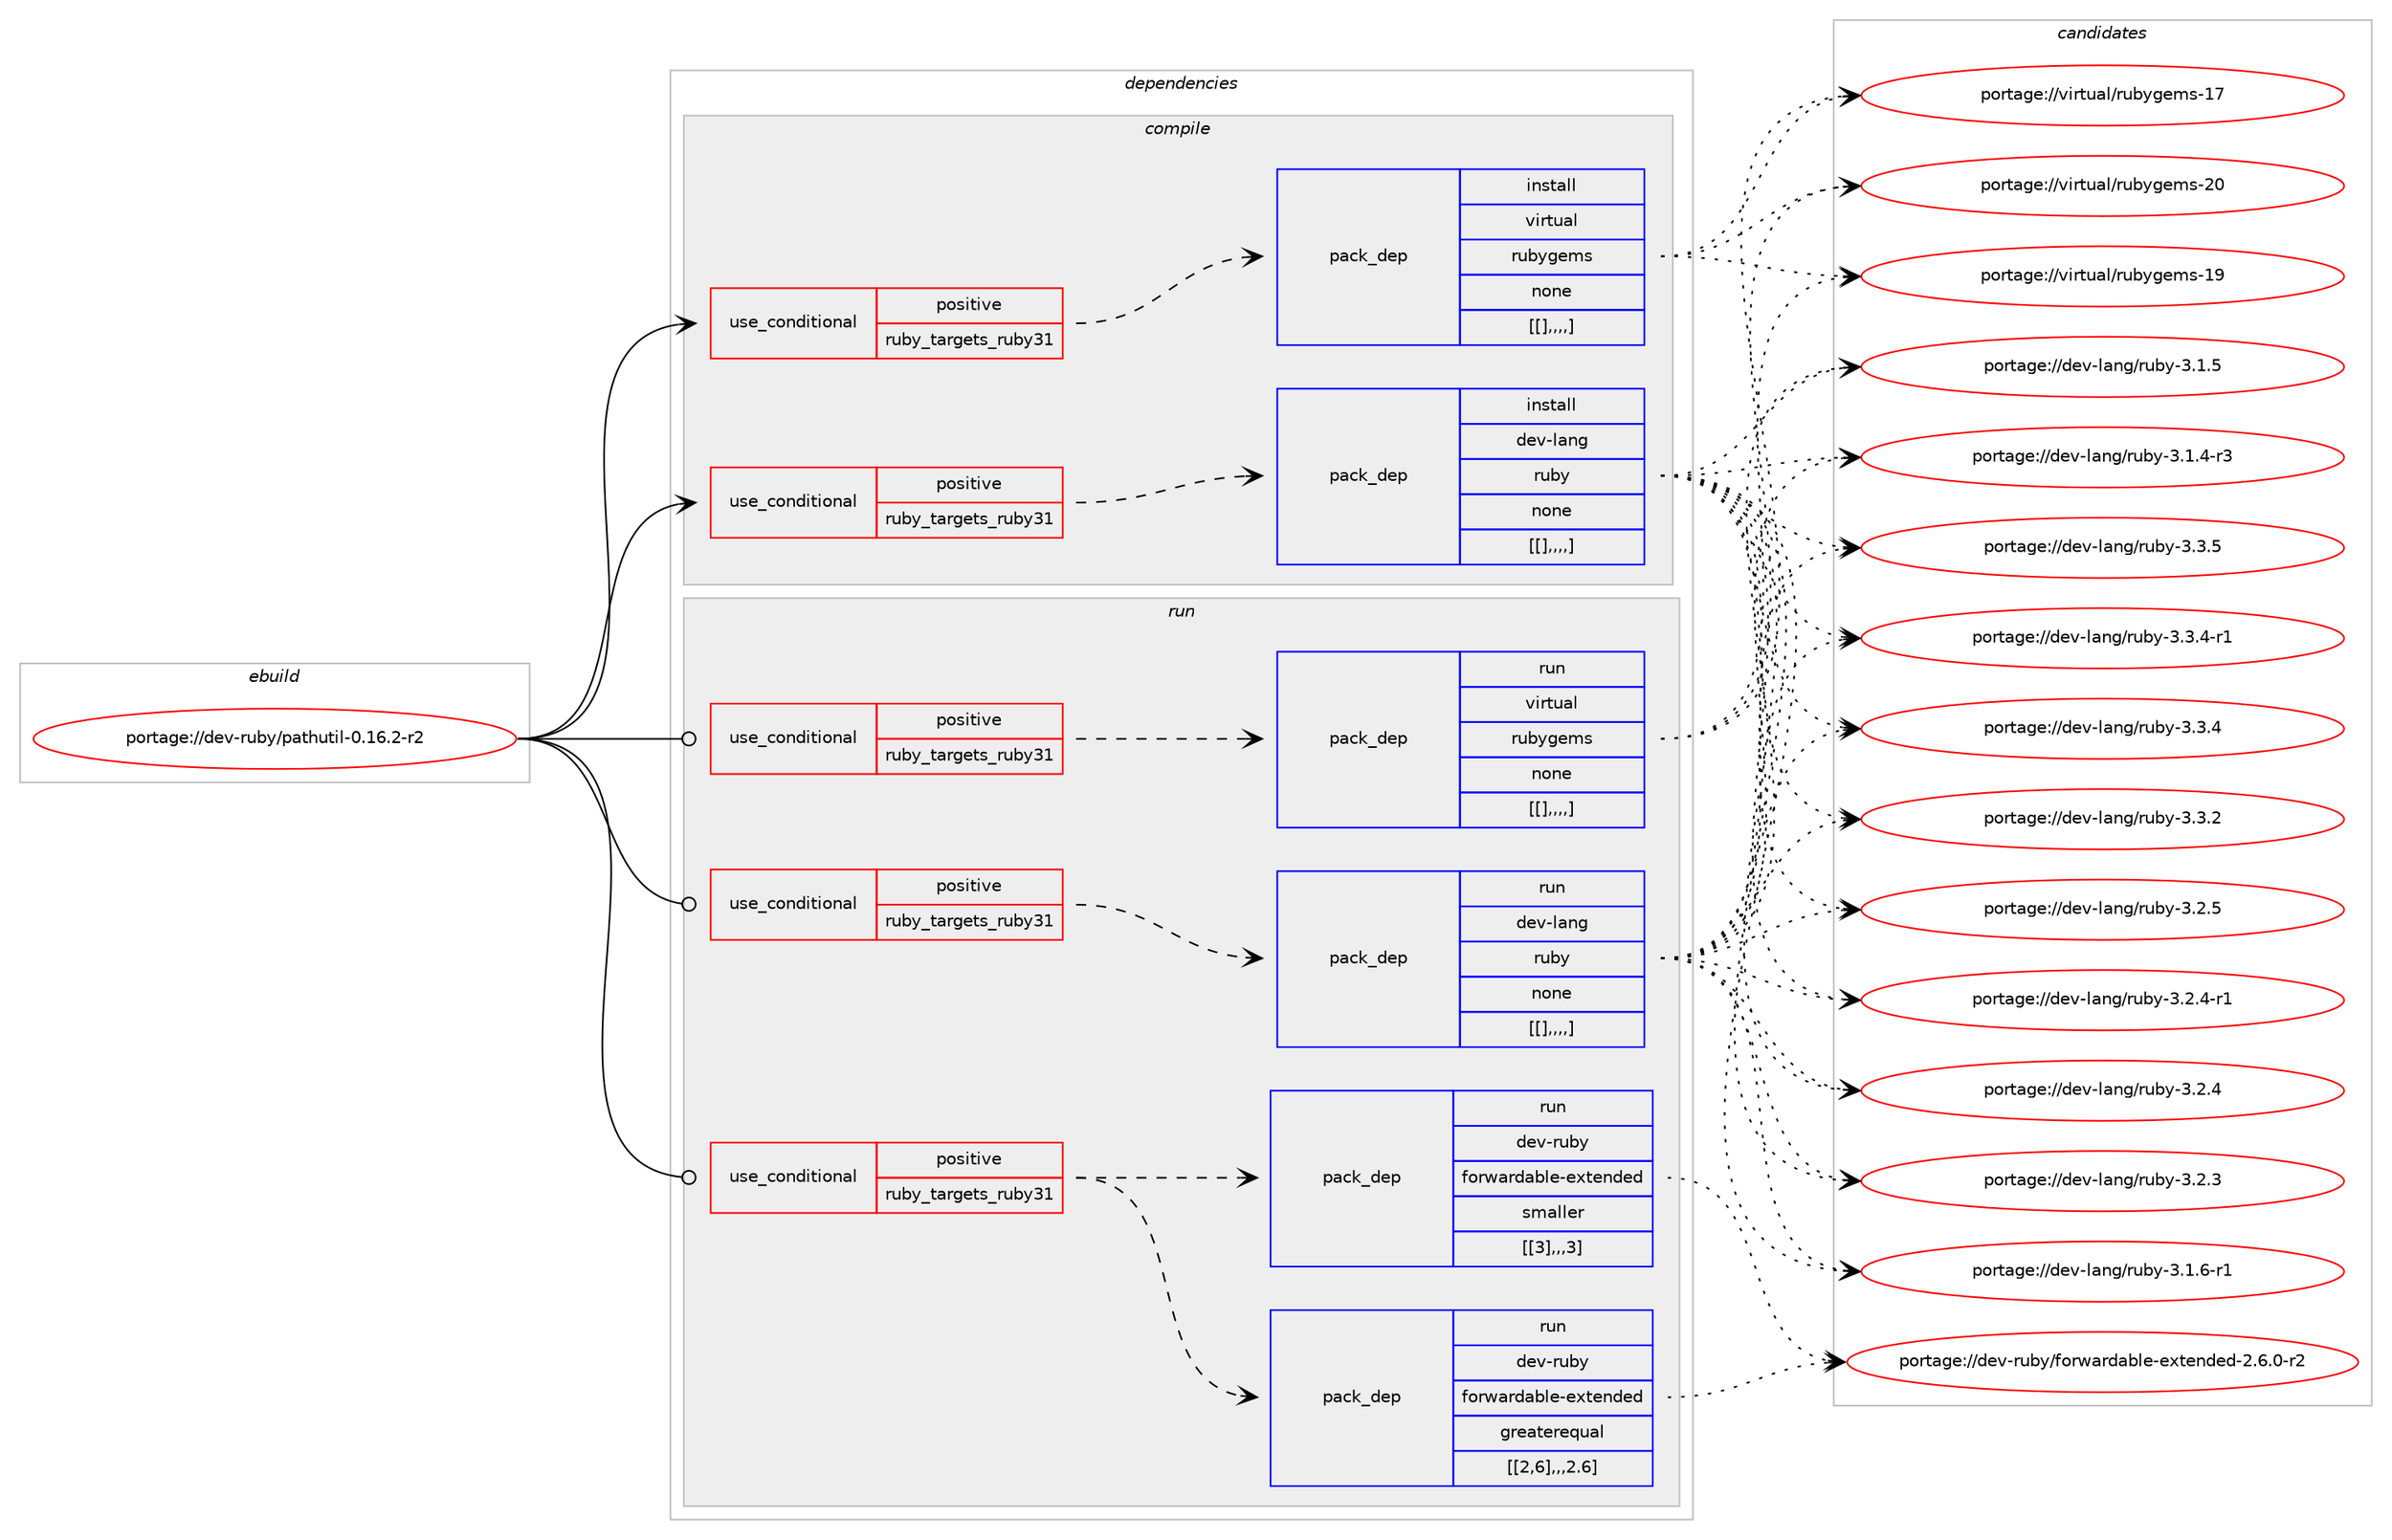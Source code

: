 digraph prolog {

# *************
# Graph options
# *************

newrank=true;
concentrate=true;
compound=true;
graph [rankdir=LR,fontname=Helvetica,fontsize=10,ranksep=1.5];#, ranksep=2.5, nodesep=0.2];
edge  [arrowhead=vee];
node  [fontname=Helvetica,fontsize=10];

# **********
# The ebuild
# **********

subgraph cluster_leftcol {
color=gray;
label=<<i>ebuild</i>>;
id [label="portage://dev-ruby/pathutil-0.16.2-r2", color=red, width=4, href="../dev-ruby/pathutil-0.16.2-r2.svg"];
}

# ****************
# The dependencies
# ****************

subgraph cluster_midcol {
color=gray;
label=<<i>dependencies</i>>;
subgraph cluster_compile {
fillcolor="#eeeeee";
style=filled;
label=<<i>compile</i>>;
subgraph cond53809 {
dependency196777 [label=<<TABLE BORDER="0" CELLBORDER="1" CELLSPACING="0" CELLPADDING="4"><TR><TD ROWSPAN="3" CELLPADDING="10">use_conditional</TD></TR><TR><TD>positive</TD></TR><TR><TD>ruby_targets_ruby31</TD></TR></TABLE>>, shape=none, color=red];
subgraph pack141623 {
dependency196778 [label=<<TABLE BORDER="0" CELLBORDER="1" CELLSPACING="0" CELLPADDING="4" WIDTH="220"><TR><TD ROWSPAN="6" CELLPADDING="30">pack_dep</TD></TR><TR><TD WIDTH="110">install</TD></TR><TR><TD>dev-lang</TD></TR><TR><TD>ruby</TD></TR><TR><TD>none</TD></TR><TR><TD>[[],,,,]</TD></TR></TABLE>>, shape=none, color=blue];
}
dependency196777:e -> dependency196778:w [weight=20,style="dashed",arrowhead="vee"];
}
id:e -> dependency196777:w [weight=20,style="solid",arrowhead="vee"];
subgraph cond53810 {
dependency196779 [label=<<TABLE BORDER="0" CELLBORDER="1" CELLSPACING="0" CELLPADDING="4"><TR><TD ROWSPAN="3" CELLPADDING="10">use_conditional</TD></TR><TR><TD>positive</TD></TR><TR><TD>ruby_targets_ruby31</TD></TR></TABLE>>, shape=none, color=red];
subgraph pack141624 {
dependency196780 [label=<<TABLE BORDER="0" CELLBORDER="1" CELLSPACING="0" CELLPADDING="4" WIDTH="220"><TR><TD ROWSPAN="6" CELLPADDING="30">pack_dep</TD></TR><TR><TD WIDTH="110">install</TD></TR><TR><TD>virtual</TD></TR><TR><TD>rubygems</TD></TR><TR><TD>none</TD></TR><TR><TD>[[],,,,]</TD></TR></TABLE>>, shape=none, color=blue];
}
dependency196779:e -> dependency196780:w [weight=20,style="dashed",arrowhead="vee"];
}
id:e -> dependency196779:w [weight=20,style="solid",arrowhead="vee"];
}
subgraph cluster_compileandrun {
fillcolor="#eeeeee";
style=filled;
label=<<i>compile and run</i>>;
}
subgraph cluster_run {
fillcolor="#eeeeee";
style=filled;
label=<<i>run</i>>;
subgraph cond53811 {
dependency196781 [label=<<TABLE BORDER="0" CELLBORDER="1" CELLSPACING="0" CELLPADDING="4"><TR><TD ROWSPAN="3" CELLPADDING="10">use_conditional</TD></TR><TR><TD>positive</TD></TR><TR><TD>ruby_targets_ruby31</TD></TR></TABLE>>, shape=none, color=red];
subgraph pack141625 {
dependency196782 [label=<<TABLE BORDER="0" CELLBORDER="1" CELLSPACING="0" CELLPADDING="4" WIDTH="220"><TR><TD ROWSPAN="6" CELLPADDING="30">pack_dep</TD></TR><TR><TD WIDTH="110">run</TD></TR><TR><TD>dev-lang</TD></TR><TR><TD>ruby</TD></TR><TR><TD>none</TD></TR><TR><TD>[[],,,,]</TD></TR></TABLE>>, shape=none, color=blue];
}
dependency196781:e -> dependency196782:w [weight=20,style="dashed",arrowhead="vee"];
}
id:e -> dependency196781:w [weight=20,style="solid",arrowhead="odot"];
subgraph cond53812 {
dependency196783 [label=<<TABLE BORDER="0" CELLBORDER="1" CELLSPACING="0" CELLPADDING="4"><TR><TD ROWSPAN="3" CELLPADDING="10">use_conditional</TD></TR><TR><TD>positive</TD></TR><TR><TD>ruby_targets_ruby31</TD></TR></TABLE>>, shape=none, color=red];
subgraph pack141626 {
dependency196784 [label=<<TABLE BORDER="0" CELLBORDER="1" CELLSPACING="0" CELLPADDING="4" WIDTH="220"><TR><TD ROWSPAN="6" CELLPADDING="30">pack_dep</TD></TR><TR><TD WIDTH="110">run</TD></TR><TR><TD>dev-ruby</TD></TR><TR><TD>forwardable-extended</TD></TR><TR><TD>greaterequal</TD></TR><TR><TD>[[2,6],,,2.6]</TD></TR></TABLE>>, shape=none, color=blue];
}
dependency196783:e -> dependency196784:w [weight=20,style="dashed",arrowhead="vee"];
subgraph pack141627 {
dependency196785 [label=<<TABLE BORDER="0" CELLBORDER="1" CELLSPACING="0" CELLPADDING="4" WIDTH="220"><TR><TD ROWSPAN="6" CELLPADDING="30">pack_dep</TD></TR><TR><TD WIDTH="110">run</TD></TR><TR><TD>dev-ruby</TD></TR><TR><TD>forwardable-extended</TD></TR><TR><TD>smaller</TD></TR><TR><TD>[[3],,,3]</TD></TR></TABLE>>, shape=none, color=blue];
}
dependency196783:e -> dependency196785:w [weight=20,style="dashed",arrowhead="vee"];
}
id:e -> dependency196783:w [weight=20,style="solid",arrowhead="odot"];
subgraph cond53813 {
dependency196786 [label=<<TABLE BORDER="0" CELLBORDER="1" CELLSPACING="0" CELLPADDING="4"><TR><TD ROWSPAN="3" CELLPADDING="10">use_conditional</TD></TR><TR><TD>positive</TD></TR><TR><TD>ruby_targets_ruby31</TD></TR></TABLE>>, shape=none, color=red];
subgraph pack141628 {
dependency196787 [label=<<TABLE BORDER="0" CELLBORDER="1" CELLSPACING="0" CELLPADDING="4" WIDTH="220"><TR><TD ROWSPAN="6" CELLPADDING="30">pack_dep</TD></TR><TR><TD WIDTH="110">run</TD></TR><TR><TD>virtual</TD></TR><TR><TD>rubygems</TD></TR><TR><TD>none</TD></TR><TR><TD>[[],,,,]</TD></TR></TABLE>>, shape=none, color=blue];
}
dependency196786:e -> dependency196787:w [weight=20,style="dashed",arrowhead="vee"];
}
id:e -> dependency196786:w [weight=20,style="solid",arrowhead="odot"];
}
}

# **************
# The candidates
# **************

subgraph cluster_choices {
rank=same;
color=gray;
label=<<i>candidates</i>>;

subgraph choice141623 {
color=black;
nodesep=1;
choice10010111845108971101034711411798121455146514653 [label="portage://dev-lang/ruby-3.3.5", color=red, width=4,href="../dev-lang/ruby-3.3.5.svg"];
choice100101118451089711010347114117981214551465146524511449 [label="portage://dev-lang/ruby-3.3.4-r1", color=red, width=4,href="../dev-lang/ruby-3.3.4-r1.svg"];
choice10010111845108971101034711411798121455146514652 [label="portage://dev-lang/ruby-3.3.4", color=red, width=4,href="../dev-lang/ruby-3.3.4.svg"];
choice10010111845108971101034711411798121455146514650 [label="portage://dev-lang/ruby-3.3.2", color=red, width=4,href="../dev-lang/ruby-3.3.2.svg"];
choice10010111845108971101034711411798121455146504653 [label="portage://dev-lang/ruby-3.2.5", color=red, width=4,href="../dev-lang/ruby-3.2.5.svg"];
choice100101118451089711010347114117981214551465046524511449 [label="portage://dev-lang/ruby-3.2.4-r1", color=red, width=4,href="../dev-lang/ruby-3.2.4-r1.svg"];
choice10010111845108971101034711411798121455146504652 [label="portage://dev-lang/ruby-3.2.4", color=red, width=4,href="../dev-lang/ruby-3.2.4.svg"];
choice10010111845108971101034711411798121455146504651 [label="portage://dev-lang/ruby-3.2.3", color=red, width=4,href="../dev-lang/ruby-3.2.3.svg"];
choice100101118451089711010347114117981214551464946544511449 [label="portage://dev-lang/ruby-3.1.6-r1", color=red, width=4,href="../dev-lang/ruby-3.1.6-r1.svg"];
choice10010111845108971101034711411798121455146494653 [label="portage://dev-lang/ruby-3.1.5", color=red, width=4,href="../dev-lang/ruby-3.1.5.svg"];
choice100101118451089711010347114117981214551464946524511451 [label="portage://dev-lang/ruby-3.1.4-r3", color=red, width=4,href="../dev-lang/ruby-3.1.4-r3.svg"];
dependency196778:e -> choice10010111845108971101034711411798121455146514653:w [style=dotted,weight="100"];
dependency196778:e -> choice100101118451089711010347114117981214551465146524511449:w [style=dotted,weight="100"];
dependency196778:e -> choice10010111845108971101034711411798121455146514652:w [style=dotted,weight="100"];
dependency196778:e -> choice10010111845108971101034711411798121455146514650:w [style=dotted,weight="100"];
dependency196778:e -> choice10010111845108971101034711411798121455146504653:w [style=dotted,weight="100"];
dependency196778:e -> choice100101118451089711010347114117981214551465046524511449:w [style=dotted,weight="100"];
dependency196778:e -> choice10010111845108971101034711411798121455146504652:w [style=dotted,weight="100"];
dependency196778:e -> choice10010111845108971101034711411798121455146504651:w [style=dotted,weight="100"];
dependency196778:e -> choice100101118451089711010347114117981214551464946544511449:w [style=dotted,weight="100"];
dependency196778:e -> choice10010111845108971101034711411798121455146494653:w [style=dotted,weight="100"];
dependency196778:e -> choice100101118451089711010347114117981214551464946524511451:w [style=dotted,weight="100"];
}
subgraph choice141624 {
color=black;
nodesep=1;
choice118105114116117971084711411798121103101109115455048 [label="portage://virtual/rubygems-20", color=red, width=4,href="../virtual/rubygems-20.svg"];
choice118105114116117971084711411798121103101109115454957 [label="portage://virtual/rubygems-19", color=red, width=4,href="../virtual/rubygems-19.svg"];
choice118105114116117971084711411798121103101109115454955 [label="portage://virtual/rubygems-17", color=red, width=4,href="../virtual/rubygems-17.svg"];
dependency196780:e -> choice118105114116117971084711411798121103101109115455048:w [style=dotted,weight="100"];
dependency196780:e -> choice118105114116117971084711411798121103101109115454957:w [style=dotted,weight="100"];
dependency196780:e -> choice118105114116117971084711411798121103101109115454955:w [style=dotted,weight="100"];
}
subgraph choice141625 {
color=black;
nodesep=1;
choice10010111845108971101034711411798121455146514653 [label="portage://dev-lang/ruby-3.3.5", color=red, width=4,href="../dev-lang/ruby-3.3.5.svg"];
choice100101118451089711010347114117981214551465146524511449 [label="portage://dev-lang/ruby-3.3.4-r1", color=red, width=4,href="../dev-lang/ruby-3.3.4-r1.svg"];
choice10010111845108971101034711411798121455146514652 [label="portage://dev-lang/ruby-3.3.4", color=red, width=4,href="../dev-lang/ruby-3.3.4.svg"];
choice10010111845108971101034711411798121455146514650 [label="portage://dev-lang/ruby-3.3.2", color=red, width=4,href="../dev-lang/ruby-3.3.2.svg"];
choice10010111845108971101034711411798121455146504653 [label="portage://dev-lang/ruby-3.2.5", color=red, width=4,href="../dev-lang/ruby-3.2.5.svg"];
choice100101118451089711010347114117981214551465046524511449 [label="portage://dev-lang/ruby-3.2.4-r1", color=red, width=4,href="../dev-lang/ruby-3.2.4-r1.svg"];
choice10010111845108971101034711411798121455146504652 [label="portage://dev-lang/ruby-3.2.4", color=red, width=4,href="../dev-lang/ruby-3.2.4.svg"];
choice10010111845108971101034711411798121455146504651 [label="portage://dev-lang/ruby-3.2.3", color=red, width=4,href="../dev-lang/ruby-3.2.3.svg"];
choice100101118451089711010347114117981214551464946544511449 [label="portage://dev-lang/ruby-3.1.6-r1", color=red, width=4,href="../dev-lang/ruby-3.1.6-r1.svg"];
choice10010111845108971101034711411798121455146494653 [label="portage://dev-lang/ruby-3.1.5", color=red, width=4,href="../dev-lang/ruby-3.1.5.svg"];
choice100101118451089711010347114117981214551464946524511451 [label="portage://dev-lang/ruby-3.1.4-r3", color=red, width=4,href="../dev-lang/ruby-3.1.4-r3.svg"];
dependency196782:e -> choice10010111845108971101034711411798121455146514653:w [style=dotted,weight="100"];
dependency196782:e -> choice100101118451089711010347114117981214551465146524511449:w [style=dotted,weight="100"];
dependency196782:e -> choice10010111845108971101034711411798121455146514652:w [style=dotted,weight="100"];
dependency196782:e -> choice10010111845108971101034711411798121455146514650:w [style=dotted,weight="100"];
dependency196782:e -> choice10010111845108971101034711411798121455146504653:w [style=dotted,weight="100"];
dependency196782:e -> choice100101118451089711010347114117981214551465046524511449:w [style=dotted,weight="100"];
dependency196782:e -> choice10010111845108971101034711411798121455146504652:w [style=dotted,weight="100"];
dependency196782:e -> choice10010111845108971101034711411798121455146504651:w [style=dotted,weight="100"];
dependency196782:e -> choice100101118451089711010347114117981214551464946544511449:w [style=dotted,weight="100"];
dependency196782:e -> choice10010111845108971101034711411798121455146494653:w [style=dotted,weight="100"];
dependency196782:e -> choice100101118451089711010347114117981214551464946524511451:w [style=dotted,weight="100"];
}
subgraph choice141626 {
color=black;
nodesep=1;
choice100101118451141179812147102111114119971141009798108101451011201161011101001011004550465446484511450 [label="portage://dev-ruby/forwardable-extended-2.6.0-r2", color=red, width=4,href="../dev-ruby/forwardable-extended-2.6.0-r2.svg"];
dependency196784:e -> choice100101118451141179812147102111114119971141009798108101451011201161011101001011004550465446484511450:w [style=dotted,weight="100"];
}
subgraph choice141627 {
color=black;
nodesep=1;
choice100101118451141179812147102111114119971141009798108101451011201161011101001011004550465446484511450 [label="portage://dev-ruby/forwardable-extended-2.6.0-r2", color=red, width=4,href="../dev-ruby/forwardable-extended-2.6.0-r2.svg"];
dependency196785:e -> choice100101118451141179812147102111114119971141009798108101451011201161011101001011004550465446484511450:w [style=dotted,weight="100"];
}
subgraph choice141628 {
color=black;
nodesep=1;
choice118105114116117971084711411798121103101109115455048 [label="portage://virtual/rubygems-20", color=red, width=4,href="../virtual/rubygems-20.svg"];
choice118105114116117971084711411798121103101109115454957 [label="portage://virtual/rubygems-19", color=red, width=4,href="../virtual/rubygems-19.svg"];
choice118105114116117971084711411798121103101109115454955 [label="portage://virtual/rubygems-17", color=red, width=4,href="../virtual/rubygems-17.svg"];
dependency196787:e -> choice118105114116117971084711411798121103101109115455048:w [style=dotted,weight="100"];
dependency196787:e -> choice118105114116117971084711411798121103101109115454957:w [style=dotted,weight="100"];
dependency196787:e -> choice118105114116117971084711411798121103101109115454955:w [style=dotted,weight="100"];
}
}

}

